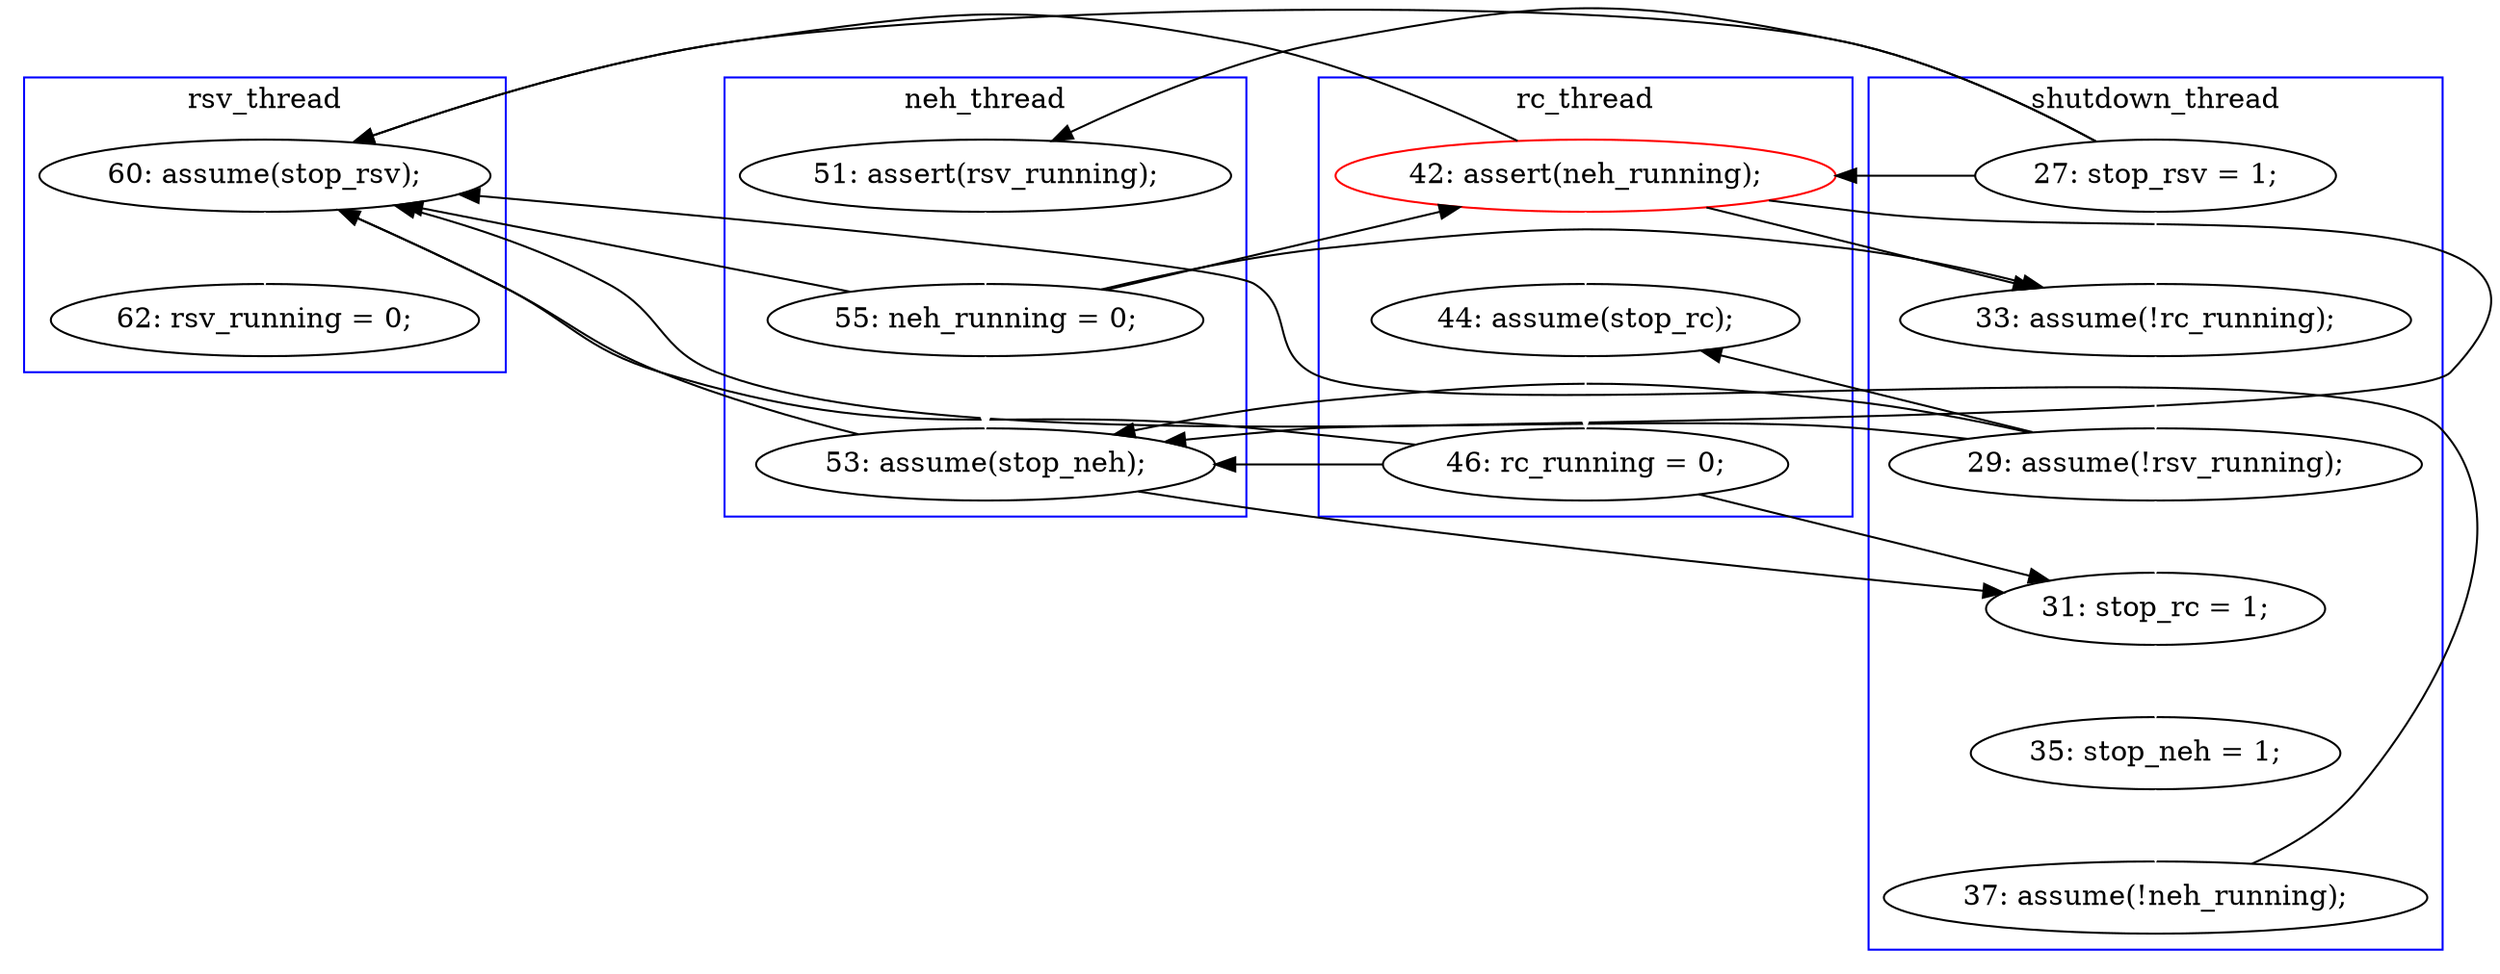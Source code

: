digraph Counterexample {
	21 -> 29 [color = black, style = solid, constraint = false]
	29 -> 31 [color = white, style = solid]
	17 -> 23 [color = black, style = solid, constraint = false]
	18 -> 19 [color = white, style = solid]
	19 -> 23 [color = black, style = solid, constraint = false]
	16 -> 17 [color = black, style = solid, constraint = false]
	17 -> 18 [color = black, style = solid, constraint = false]
	21 -> 23 [color = black, style = solid, constraint = false]
	16 -> 29 [color = black, style = solid, constraint = false]
	12 -> 29 [color = black, style = solid, constraint = false]
	19 -> 25 [color = white, style = solid]
	25 -> 26 [color = white, style = solid]
	17 -> 20 [color = white, style = solid]
	16 -> 18 [color = black, style = solid, constraint = false]
	19 -> 20 [color = black, style = solid, constraint = false]
	20 -> 21 [color = white, style = solid]
	12 -> 17 [color = black, style = solid, constraint = false]
	19 -> 29 [color = black, style = solid, constraint = false]
	17 -> 29 [color = black, style = solid, constraint = false]
	14 -> 16 [color = white, style = solid]
	27 -> 29 [color = black, style = solid, constraint = false]
	16 -> 23 [color = white, style = solid]
	12 -> 14 [color = black, style = solid, constraint = false]
	23 -> 25 [color = black, style = solid, constraint = false]
	23 -> 29 [color = black, style = solid, constraint = false]
	26 -> 27 [color = white, style = solid]
	21 -> 25 [color = black, style = solid, constraint = false]
	12 -> 18 [color = white, style = solid]
	subgraph cluster1 {
		label = shutdown_thread
		color = blue
		27  [label = "37: assume(!neh_running);"]
		19  [label = "29: assume(!rsv_running);"]
		25  [label = "31: stop_rc = 1;"]
		26  [label = "35: stop_neh = 1;"]
		12  [label = "27: stop_rsv = 1;"]
		18  [label = "33: assume(!rc_running);"]
	}
	subgraph cluster4 {
		label = rsv_thread
		color = blue
		29  [label = "60: assume(stop_rsv);"]
		31  [label = "62: rsv_running = 0;"]
	}
	subgraph cluster3 {
		label = neh_thread
		color = blue
		23  [label = "53: assume(stop_neh);"]
		16  [label = "55: neh_running = 0;"]
		14  [label = "51: assert(rsv_running);"]
	}
	subgraph cluster2 {
		label = rc_thread
		color = blue
		20  [label = "44: assume(stop_rc);"]
		21  [label = "46: rc_running = 0;"]
		17  [label = "42: assert(neh_running);", color = red]
	}
}